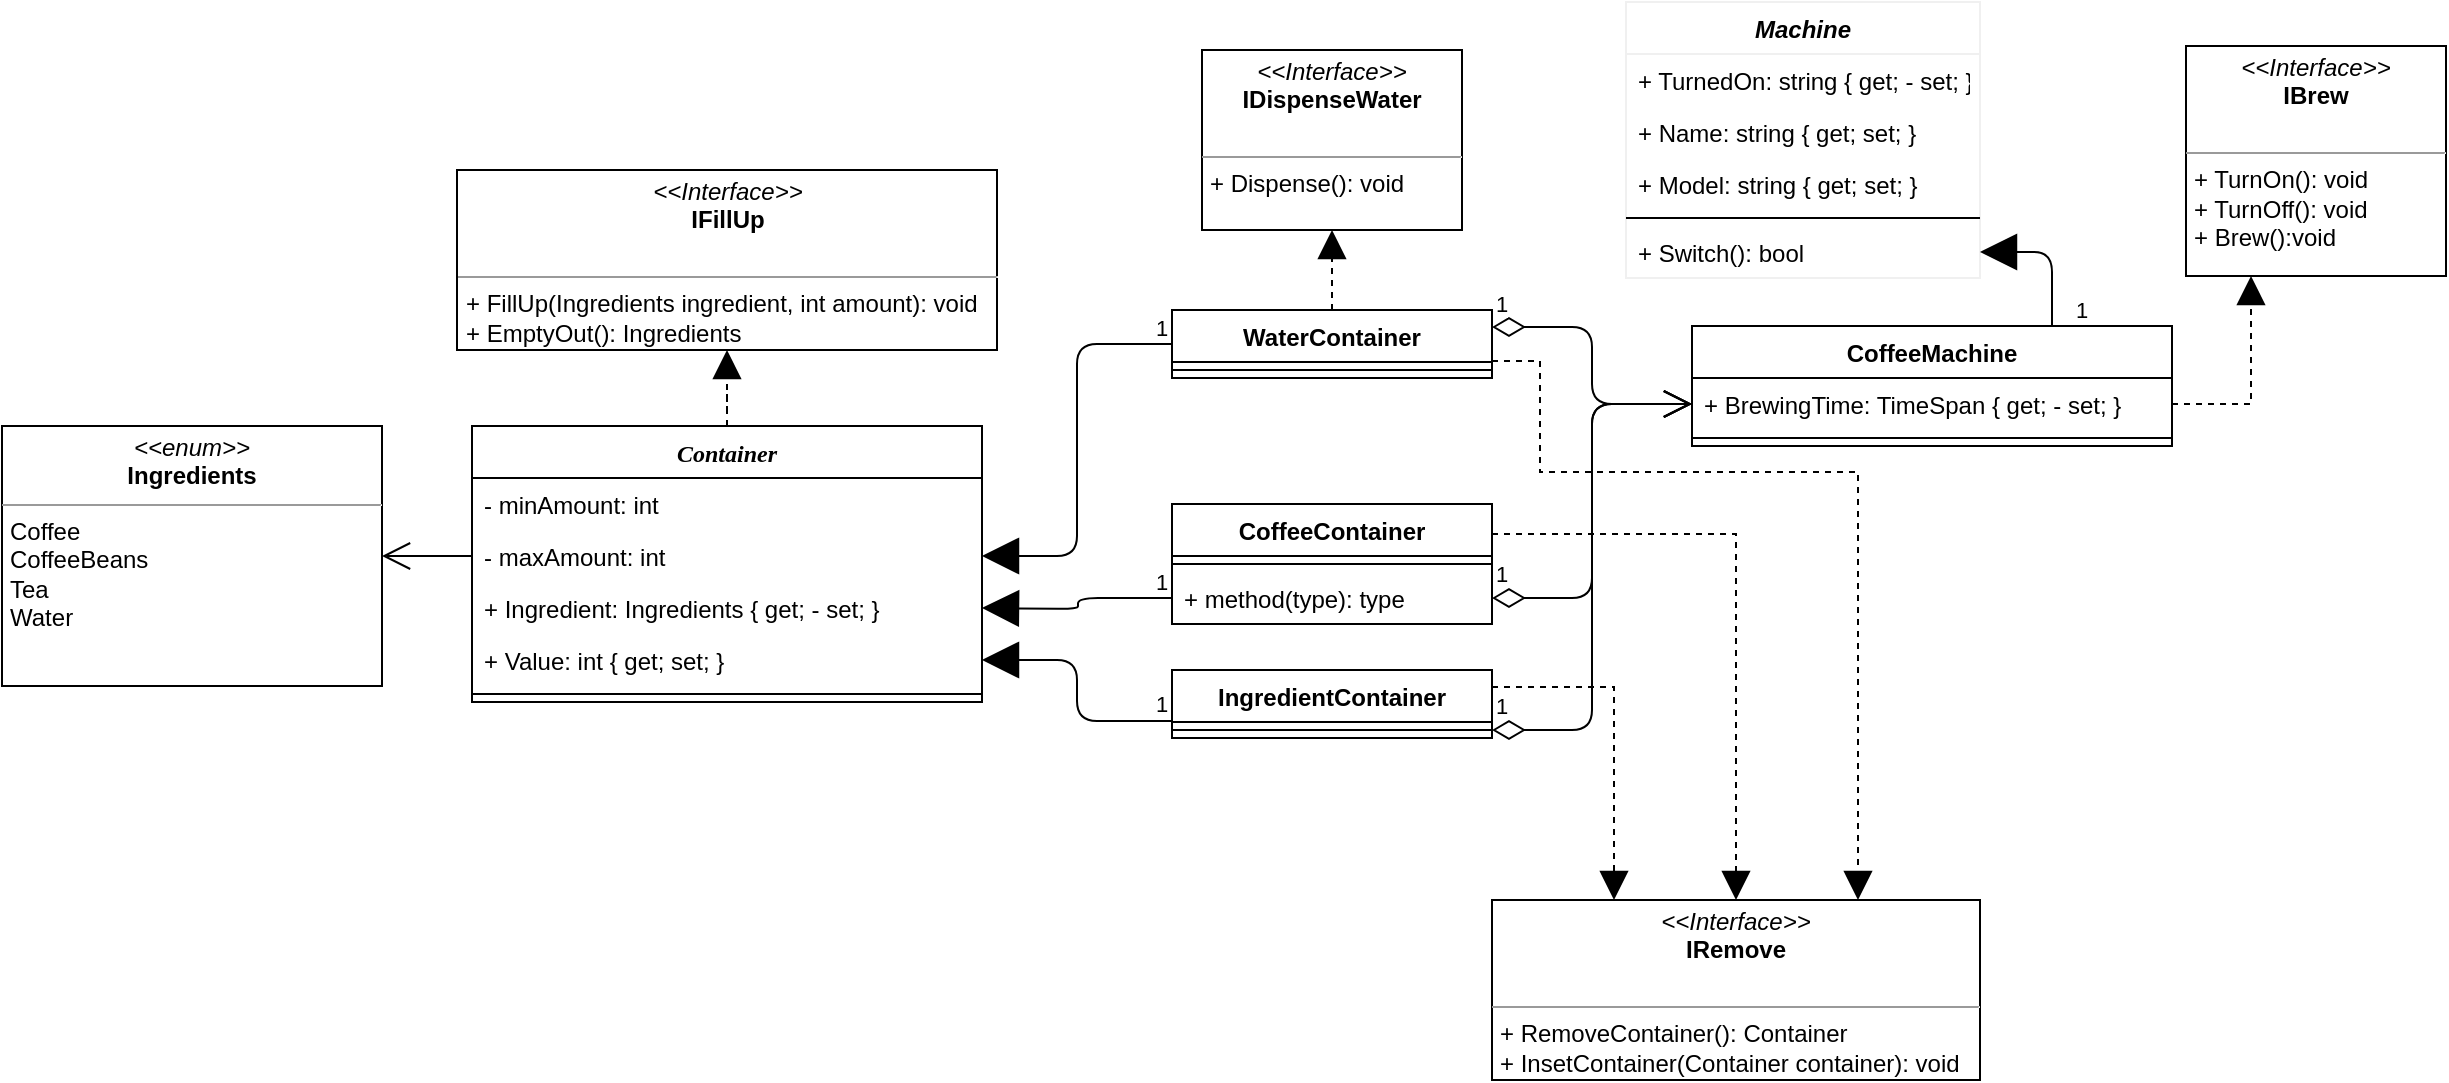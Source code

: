 <mxfile version="14.6.13" type="device"><diagram id="UkWZYOLAg8xxwm1OSkSY" name="Side-1"><mxGraphModel dx="2304" dy="1161" grid="0" gridSize="13" guides="1" tooltips="1" connect="1" arrows="1" fold="1" page="0" pageScale="1" pageWidth="827" pageHeight="1169" math="0" shadow="0"><root><mxCell id="0"/><mxCell id="1" parent="0"/><mxCell id="8fS_AqFAYr9VBcO0N6nb-1" value="CoffeeMachine" style="swimlane;fontStyle=1;align=center;verticalAlign=top;childLayout=stackLayout;horizontal=1;startSize=26;horizontalStack=0;resizeParent=1;resizeParentMax=0;resizeLast=0;collapsible=1;marginBottom=0;" vertex="1" parent="1"><mxGeometry x="370" y="58" width="240" height="60" as="geometry"/></mxCell><mxCell id="8fS_AqFAYr9VBcO0N6nb-2" value="+ BrewingTime: TimeSpan { get; - set; }" style="text;strokeColor=none;fillColor=none;align=left;verticalAlign=top;spacingLeft=4;spacingRight=4;overflow=hidden;rotatable=0;points=[[0,0.5],[1,0.5]];portConstraint=eastwest;" vertex="1" parent="8fS_AqFAYr9VBcO0N6nb-1"><mxGeometry y="26" width="240" height="26" as="geometry"/></mxCell><mxCell id="8fS_AqFAYr9VBcO0N6nb-3" value="" style="line;strokeWidth=1;fillColor=none;align=left;verticalAlign=middle;spacingTop=-1;spacingLeft=3;spacingRight=3;rotatable=0;labelPosition=right;points=[];portConstraint=eastwest;" vertex="1" parent="8fS_AqFAYr9VBcO0N6nb-1"><mxGeometry y="52" width="240" height="8" as="geometry"/></mxCell><mxCell id="8fS_AqFAYr9VBcO0N6nb-5" value="WaterContainer" style="swimlane;fontStyle=1;align=center;verticalAlign=top;childLayout=stackLayout;horizontal=1;startSize=26;horizontalStack=0;resizeParent=1;resizeParentMax=0;resizeLast=0;collapsible=1;marginBottom=0;" vertex="1" parent="1"><mxGeometry x="110" y="50" width="160" height="34" as="geometry"/></mxCell><mxCell id="8fS_AqFAYr9VBcO0N6nb-7" value="" style="line;strokeWidth=1;fillColor=none;align=left;verticalAlign=middle;spacingTop=-1;spacingLeft=3;spacingRight=3;rotatable=0;labelPosition=right;points=[];portConstraint=eastwest;" vertex="1" parent="8fS_AqFAYr9VBcO0N6nb-5"><mxGeometry y="26" width="160" height="8" as="geometry"/></mxCell><mxCell id="8fS_AqFAYr9VBcO0N6nb-9" value="IngredientContainer" style="swimlane;fontStyle=1;align=center;verticalAlign=top;childLayout=stackLayout;horizontal=1;startSize=26;horizontalStack=0;resizeParent=1;resizeParentMax=0;resizeLast=0;collapsible=1;marginBottom=0;" vertex="1" parent="1"><mxGeometry x="110" y="230" width="160" height="34" as="geometry"/></mxCell><mxCell id="8fS_AqFAYr9VBcO0N6nb-11" value="" style="line;strokeWidth=1;fillColor=none;align=left;verticalAlign=middle;spacingTop=-1;spacingLeft=3;spacingRight=3;rotatable=0;labelPosition=right;points=[];portConstraint=eastwest;" vertex="1" parent="8fS_AqFAYr9VBcO0N6nb-9"><mxGeometry y="26" width="160" height="8" as="geometry"/></mxCell><mxCell id="8fS_AqFAYr9VBcO0N6nb-13" value="CoffeeContainer" style="swimlane;fontStyle=1;align=center;verticalAlign=top;childLayout=stackLayout;horizontal=1;startSize=26;horizontalStack=0;resizeParent=1;resizeParentMax=0;resizeLast=0;collapsible=1;marginBottom=0;" vertex="1" parent="1"><mxGeometry x="110" y="147" width="160" height="60" as="geometry"/></mxCell><mxCell id="8fS_AqFAYr9VBcO0N6nb-15" value="" style="line;strokeWidth=1;fillColor=none;align=left;verticalAlign=middle;spacingTop=-1;spacingLeft=3;spacingRight=3;rotatable=0;labelPosition=right;points=[];portConstraint=eastwest;" vertex="1" parent="8fS_AqFAYr9VBcO0N6nb-13"><mxGeometry y="26" width="160" height="8" as="geometry"/></mxCell><mxCell id="8fS_AqFAYr9VBcO0N6nb-16" value="+ method(type): type" style="text;strokeColor=none;fillColor=none;align=left;verticalAlign=top;spacingLeft=4;spacingRight=4;overflow=hidden;rotatable=0;points=[[0,0.5],[1,0.5]];portConstraint=eastwest;" vertex="1" parent="8fS_AqFAYr9VBcO0N6nb-13"><mxGeometry y="34" width="160" height="26" as="geometry"/></mxCell><mxCell id="8fS_AqFAYr9VBcO0N6nb-30" style="edgeStyle=orthogonalEdgeStyle;rounded=0;orthogonalLoop=1;jettySize=auto;html=1;entryX=0.5;entryY=1;entryDx=0;entryDy=0;endArrow=block;endFill=1;endSize=12;dashed=1;" edge="1" parent="1" source="8fS_AqFAYr9VBcO0N6nb-26" target="8fS_AqFAYr9VBcO0N6nb-45"><mxGeometry relative="1" as="geometry"><mxPoint x="-65" y="56" as="targetPoint"/></mxGeometry></mxCell><mxCell id="8fS_AqFAYr9VBcO0N6nb-26" value="Container" style="swimlane;fontStyle=3;align=center;verticalAlign=middle;childLayout=stackLayout;horizontal=1;startSize=26;horizontalStack=0;resizeParent=1;resizeParentMax=0;resizeLast=0;collapsible=1;marginBottom=0;fontFamily=Times New Roman;" vertex="1" parent="1"><mxGeometry x="-240" y="108" width="255" height="138" as="geometry"/></mxCell><mxCell id="8fS_AqFAYr9VBcO0N6nb-6" value="- minAmount: int" style="text;strokeColor=none;fillColor=none;align=left;verticalAlign=top;spacingLeft=4;spacingRight=4;overflow=hidden;rotatable=0;points=[[0,0.5],[1,0.5]];portConstraint=eastwest;" vertex="1" parent="8fS_AqFAYr9VBcO0N6nb-26"><mxGeometry y="26" width="255" height="26" as="geometry"/></mxCell><mxCell id="8fS_AqFAYr9VBcO0N6nb-18" value="- maxAmount: int" style="text;strokeColor=none;fillColor=none;align=left;verticalAlign=top;spacingLeft=4;spacingRight=4;overflow=hidden;rotatable=0;points=[[0,0.5],[1,0.5]];portConstraint=eastwest;" vertex="1" parent="8fS_AqFAYr9VBcO0N6nb-26"><mxGeometry y="52" width="255" height="26" as="geometry"/></mxCell><mxCell id="8fS_AqFAYr9VBcO0N6nb-48" value="+ Ingredient: Ingredients { get; - set; }" style="text;strokeColor=none;fillColor=none;align=left;verticalAlign=top;spacingLeft=4;spacingRight=4;overflow=hidden;rotatable=0;points=[[0,0.5],[1,0.5]];portConstraint=eastwest;" vertex="1" parent="8fS_AqFAYr9VBcO0N6nb-26"><mxGeometry y="78" width="255" height="26" as="geometry"/></mxCell><mxCell id="8fS_AqFAYr9VBcO0N6nb-17" value="+ Value: int { get; set; }" style="text;strokeColor=none;fillColor=none;align=left;verticalAlign=top;spacingLeft=4;spacingRight=4;overflow=hidden;rotatable=0;points=[[0,0.5],[1,0.5]];portConstraint=eastwest;" vertex="1" parent="8fS_AqFAYr9VBcO0N6nb-26"><mxGeometry y="104" width="255" height="26" as="geometry"/></mxCell><mxCell id="8fS_AqFAYr9VBcO0N6nb-28" value="" style="line;strokeWidth=1;fillColor=none;align=left;verticalAlign=middle;spacingTop=-1;spacingLeft=3;spacingRight=3;rotatable=0;labelPosition=right;points=[];portConstraint=eastwest;" vertex="1" parent="8fS_AqFAYr9VBcO0N6nb-26"><mxGeometry y="130" width="255" height="8" as="geometry"/></mxCell><mxCell id="8fS_AqFAYr9VBcO0N6nb-42" value="1" style="endArrow=open;html=1;endSize=12;startArrow=diamondThin;startSize=14;startFill=0;edgeStyle=orthogonalEdgeStyle;align=left;verticalAlign=bottom;exitX=1;exitY=0.25;exitDx=0;exitDy=0;entryX=0;entryY=0.5;entryDx=0;entryDy=0;" edge="1" parent="1" source="8fS_AqFAYr9VBcO0N6nb-5" target="8fS_AqFAYr9VBcO0N6nb-2"><mxGeometry x="-1" y="3" relative="1" as="geometry"><mxPoint x="270" y="97" as="sourcePoint"/><mxPoint x="360" y="130" as="targetPoint"/></mxGeometry></mxCell><mxCell id="8fS_AqFAYr9VBcO0N6nb-43" value="1" style="endArrow=open;html=1;endSize=12;startArrow=diamondThin;startSize=14;startFill=0;edgeStyle=orthogonalEdgeStyle;align=left;verticalAlign=bottom;exitX=1;exitY=0.5;exitDx=0;exitDy=0;entryX=0;entryY=0.5;entryDx=0;entryDy=0;" edge="1" parent="1" source="8fS_AqFAYr9VBcO0N6nb-16" target="8fS_AqFAYr9VBcO0N6nb-2"><mxGeometry x="-1" y="3" relative="1" as="geometry"><mxPoint x="310" y="230" as="sourcePoint"/><mxPoint x="410" y="230" as="targetPoint"/></mxGeometry></mxCell><mxCell id="8fS_AqFAYr9VBcO0N6nb-44" value="1" style="endArrow=open;html=1;endSize=12;startArrow=diamondThin;startSize=14;startFill=0;edgeStyle=orthogonalEdgeStyle;align=left;verticalAlign=bottom;entryX=0;entryY=0.5;entryDx=0;entryDy=0;" edge="1" parent="1" source="8fS_AqFAYr9VBcO0N6nb-11" target="8fS_AqFAYr9VBcO0N6nb-2"><mxGeometry x="-1" y="3" relative="1" as="geometry"><mxPoint x="270" y="269" as="sourcePoint"/><mxPoint x="390" y="117" as="targetPoint"/></mxGeometry></mxCell><mxCell id="8fS_AqFAYr9VBcO0N6nb-45" value="&lt;p style=&quot;margin: 0px ; margin-top: 4px ; text-align: center&quot;&gt;&lt;i&gt;&amp;lt;&amp;lt;Interface&amp;gt;&amp;gt;&lt;/i&gt;&lt;br&gt;&lt;b&gt;IFillUp&lt;/b&gt;&lt;/p&gt;&lt;br&gt;&lt;hr size=&quot;1&quot;&gt;&lt;p style=&quot;margin: 0px ; margin-left: 4px&quot;&gt;+ FillUp(Ingredients ingredient, int amount): void&lt;/p&gt;&lt;p style=&quot;margin: 0px ; margin-left: 4px&quot;&gt;+ EmptyOut(): Ingredients&lt;/p&gt;" style="verticalAlign=top;align=left;overflow=fill;fontSize=12;fontFamily=Helvetica;html=1;" vertex="1" parent="1"><mxGeometry x="-247.5" y="-20" width="270" height="90" as="geometry"/></mxCell><mxCell id="8fS_AqFAYr9VBcO0N6nb-46" value="&lt;p style=&quot;margin: 0px ; margin-top: 4px ; text-align: center&quot;&gt;&lt;i&gt;&amp;lt;&amp;lt;enum&amp;gt;&amp;gt;&lt;/i&gt;&lt;br&gt;&lt;b&gt;Ingredients&lt;/b&gt;&lt;/p&gt;&lt;hr size=&quot;1&quot;&gt;&lt;p style=&quot;margin: 0px ; margin-left: 4px&quot;&gt;Coffee&lt;/p&gt;&lt;p style=&quot;margin: 0px ; margin-left: 4px&quot;&gt;CoffeeBeans&lt;/p&gt;&lt;p style=&quot;margin: 0px ; margin-left: 4px&quot;&gt;Tea&lt;/p&gt;&lt;p style=&quot;margin: 0px ; margin-left: 4px&quot;&gt;Water&lt;/p&gt;" style="verticalAlign=top;align=left;overflow=fill;fontSize=12;fontFamily=Helvetica;html=1;" vertex="1" parent="1"><mxGeometry x="-475" y="108" width="190" height="130" as="geometry"/></mxCell><mxCell id="8fS_AqFAYr9VBcO0N6nb-49" value="" style="endArrow=open;endFill=1;endSize=12;html=1;entryX=1;entryY=0.5;entryDx=0;entryDy=0;exitX=0;exitY=0.5;exitDx=0;exitDy=0;" edge="1" parent="1" source="8fS_AqFAYr9VBcO0N6nb-18" target="8fS_AqFAYr9VBcO0N6nb-46"><mxGeometry width="160" relative="1" as="geometry"><mxPoint x="-430" y="260" as="sourcePoint"/><mxPoint x="-270" y="260" as="targetPoint"/></mxGeometry></mxCell><mxCell id="8fS_AqFAYr9VBcO0N6nb-51" value="" style="endArrow=block;endFill=1;html=1;edgeStyle=orthogonalEdgeStyle;align=left;verticalAlign=top;endSize=16;entryX=1;entryY=0.5;entryDx=0;entryDy=0;exitX=0;exitY=0.5;exitDx=0;exitDy=0;" edge="1" parent="1" source="8fS_AqFAYr9VBcO0N6nb-16"><mxGeometry x="-0.223" relative="1" as="geometry"><mxPoint x="-50" y="150" as="sourcePoint"/><mxPoint x="15" y="199" as="targetPoint"/><mxPoint as="offset"/></mxGeometry></mxCell><mxCell id="8fS_AqFAYr9VBcO0N6nb-52" value="1" style="edgeLabel;resizable=0;html=1;align=left;verticalAlign=bottom;" connectable="0" vertex="1" parent="8fS_AqFAYr9VBcO0N6nb-51"><mxGeometry x="-1" relative="1" as="geometry"><mxPoint x="-10" as="offset"/></mxGeometry></mxCell><mxCell id="8fS_AqFAYr9VBcO0N6nb-53" value="" style="endArrow=block;endFill=1;html=1;edgeStyle=orthogonalEdgeStyle;align=left;verticalAlign=top;endSize=16;entryX=1;entryY=0.5;entryDx=0;entryDy=0;exitX=0;exitY=0.5;exitDx=0;exitDy=0;" edge="1" parent="1" source="8fS_AqFAYr9VBcO0N6nb-5" target="8fS_AqFAYr9VBcO0N6nb-18"><mxGeometry x="-0.223" relative="1" as="geometry"><mxPoint x="110" y="97" as="sourcePoint"/><mxPoint x="22.5" y="340" as="targetPoint"/><mxPoint as="offset"/></mxGeometry></mxCell><mxCell id="8fS_AqFAYr9VBcO0N6nb-54" value="1" style="edgeLabel;resizable=0;html=1;align=left;verticalAlign=bottom;" connectable="0" vertex="1" parent="8fS_AqFAYr9VBcO0N6nb-53"><mxGeometry x="-1" relative="1" as="geometry"><mxPoint x="-10" as="offset"/></mxGeometry></mxCell><mxCell id="8fS_AqFAYr9VBcO0N6nb-55" value="" style="endArrow=block;endFill=1;html=1;edgeStyle=orthogonalEdgeStyle;align=left;verticalAlign=top;endSize=16;entryX=1;entryY=0.5;entryDx=0;entryDy=0;exitX=0;exitY=0.75;exitDx=0;exitDy=0;" edge="1" parent="1" source="8fS_AqFAYr9VBcO0N6nb-9" target="8fS_AqFAYr9VBcO0N6nb-17"><mxGeometry x="-0.223" relative="1" as="geometry"><mxPoint x="110" y="245" as="sourcePoint"/><mxPoint x="22.5" y="350" as="targetPoint"/><mxPoint as="offset"/></mxGeometry></mxCell><mxCell id="8fS_AqFAYr9VBcO0N6nb-56" value="1" style="edgeLabel;resizable=0;html=1;align=left;verticalAlign=bottom;" connectable="0" vertex="1" parent="8fS_AqFAYr9VBcO0N6nb-55"><mxGeometry x="-1" relative="1" as="geometry"><mxPoint x="-10" as="offset"/></mxGeometry></mxCell><mxCell id="8fS_AqFAYr9VBcO0N6nb-57" value="&lt;p style=&quot;margin: 4px 0px 0px&quot;&gt;&lt;/p&gt;&lt;div style=&quot;text-align: center&quot;&gt;&lt;i&gt;&amp;lt;&amp;lt;Interface&amp;gt;&amp;gt;&lt;/i&gt;&lt;/div&gt;&lt;div style=&quot;text-align: center&quot;&gt;&lt;b&gt;IDispenseWater&lt;/b&gt;&lt;/div&gt;&lt;br&gt;&lt;hr size=&quot;1&quot;&gt;&lt;p style=&quot;margin: 0px ; margin-left: 4px&quot;&gt;+ Dispense(): void&lt;/p&gt;" style="verticalAlign=top;align=left;overflow=fill;fontSize=12;fontFamily=Helvetica;html=1;" vertex="1" parent="1"><mxGeometry x="125" y="-80" width="130" height="90" as="geometry"/></mxCell><mxCell id="8fS_AqFAYr9VBcO0N6nb-58" value="" style="endArrow=block;dashed=1;endFill=1;endSize=12;html=1;entryX=0.5;entryY=1;entryDx=0;entryDy=0;exitX=0.5;exitY=0;exitDx=0;exitDy=0;" edge="1" parent="1" source="8fS_AqFAYr9VBcO0N6nb-5" target="8fS_AqFAYr9VBcO0N6nb-57"><mxGeometry width="160" relative="1" as="geometry"><mxPoint x="-50" y="150" as="sourcePoint"/><mxPoint x="110" y="150" as="targetPoint"/></mxGeometry></mxCell><mxCell id="8fS_AqFAYr9VBcO0N6nb-64" value="Machine" style="swimlane;fontStyle=3;align=center;verticalAlign=top;childLayout=stackLayout;horizontal=1;startSize=26;horizontalStack=0;resizeParent=1;resizeParentMax=0;resizeLast=0;collapsible=1;marginBottom=0;strokeColor=#f0f0f0;" vertex="1" parent="1"><mxGeometry x="337" y="-104" width="177" height="138" as="geometry"/></mxCell><mxCell id="8fS_AqFAYr9VBcO0N6nb-80" value="+ TurnedOn: string { get; - set; }" style="text;strokeColor=none;fillColor=none;align=left;verticalAlign=top;spacingLeft=4;spacingRight=4;overflow=hidden;rotatable=0;points=[[0,0.5],[1,0.5]];portConstraint=eastwest;" vertex="1" parent="8fS_AqFAYr9VBcO0N6nb-64"><mxGeometry y="26" width="177" height="26" as="geometry"/></mxCell><mxCell id="8fS_AqFAYr9VBcO0N6nb-65" value="+ Name: string { get; set; }" style="text;strokeColor=none;fillColor=none;align=left;verticalAlign=top;spacingLeft=4;spacingRight=4;overflow=hidden;rotatable=0;points=[[0,0.5],[1,0.5]];portConstraint=eastwest;" vertex="1" parent="8fS_AqFAYr9VBcO0N6nb-64"><mxGeometry y="52" width="177" height="26" as="geometry"/></mxCell><mxCell id="8fS_AqFAYr9VBcO0N6nb-69" value="+ Model: string { get; set; }" style="text;strokeColor=none;fillColor=none;align=left;verticalAlign=top;spacingLeft=4;spacingRight=4;overflow=hidden;rotatable=0;points=[[0,0.5],[1,0.5]];portConstraint=eastwest;" vertex="1" parent="8fS_AqFAYr9VBcO0N6nb-64"><mxGeometry y="78" width="177" height="26" as="geometry"/></mxCell><mxCell id="8fS_AqFAYr9VBcO0N6nb-66" value="" style="line;strokeWidth=1;fillColor=none;align=left;verticalAlign=middle;spacingTop=-1;spacingLeft=3;spacingRight=3;rotatable=0;labelPosition=right;points=[];portConstraint=eastwest;" vertex="1" parent="8fS_AqFAYr9VBcO0N6nb-64"><mxGeometry y="104" width="177" height="8" as="geometry"/></mxCell><mxCell id="8fS_AqFAYr9VBcO0N6nb-67" value="+ Switch(): bool" style="text;strokeColor=none;fillColor=none;align=left;verticalAlign=top;spacingLeft=4;spacingRight=4;overflow=hidden;rotatable=0;points=[[0,0.5],[1,0.5]];portConstraint=eastwest;" vertex="1" parent="8fS_AqFAYr9VBcO0N6nb-64"><mxGeometry y="112" width="177" height="26" as="geometry"/></mxCell><mxCell id="8fS_AqFAYr9VBcO0N6nb-73" value="" style="endArrow=block;endFill=1;html=1;edgeStyle=orthogonalEdgeStyle;align=left;verticalAlign=top;endSize=16;entryX=1;entryY=0.5;entryDx=0;entryDy=0;exitX=0.75;exitY=0;exitDx=0;exitDy=0;" edge="1" parent="1" source="8fS_AqFAYr9VBcO0N6nb-1" target="8fS_AqFAYr9VBcO0N6nb-67"><mxGeometry x="-0.223" relative="1" as="geometry"><mxPoint x="655" y="-13" as="sourcePoint"/><mxPoint x="560" y="63" as="targetPoint"/><mxPoint as="offset"/></mxGeometry></mxCell><mxCell id="8fS_AqFAYr9VBcO0N6nb-74" value="1" style="edgeLabel;resizable=0;html=1;align=left;verticalAlign=bottom;" connectable="0" vertex="1" parent="8fS_AqFAYr9VBcO0N6nb-73"><mxGeometry x="-1" relative="1" as="geometry"><mxPoint x="10" as="offset"/></mxGeometry></mxCell><mxCell id="8fS_AqFAYr9VBcO0N6nb-77" value="&lt;p style=&quot;margin: 4px 0px 0px&quot;&gt;&lt;/p&gt;&lt;div style=&quot;text-align: center&quot;&gt;&lt;i&gt;&amp;lt;&amp;lt;Interface&amp;gt;&amp;gt;&lt;/i&gt;&lt;/div&gt;&lt;div style=&quot;text-align: center&quot;&gt;&lt;b&gt;IBrew&lt;/b&gt;&lt;/div&gt;&lt;br&gt;&lt;hr size=&quot;1&quot;&gt;&lt;p style=&quot;margin: 0px ; margin-left: 4px&quot;&gt;+ TurnOn(): void&lt;/p&gt;&lt;p style=&quot;margin: 0px ; margin-left: 4px&quot;&gt;+ TurnOff(): void&lt;/p&gt;&lt;p style=&quot;margin: 0px ; margin-left: 4px&quot;&gt;+ Brew():void&amp;nbsp;&lt;/p&gt;" style="verticalAlign=top;align=left;overflow=fill;fontSize=12;fontFamily=Helvetica;html=1;" vertex="1" parent="1"><mxGeometry x="617" y="-82" width="130" height="115" as="geometry"/></mxCell><mxCell id="8fS_AqFAYr9VBcO0N6nb-81" style="edgeStyle=orthogonalEdgeStyle;rounded=0;orthogonalLoop=1;jettySize=auto;html=1;entryX=0.25;entryY=1;entryDx=0;entryDy=0;endArrow=block;endFill=1;endSize=12;dashed=1;exitX=1;exitY=0.5;exitDx=0;exitDy=0;" edge="1" parent="1" source="8fS_AqFAYr9VBcO0N6nb-2" target="8fS_AqFAYr9VBcO0N6nb-77"><mxGeometry relative="1" as="geometry"><mxPoint x="680" y="99" as="sourcePoint"/><mxPoint x="680" y="61" as="targetPoint"/></mxGeometry></mxCell><mxCell id="8fS_AqFAYr9VBcO0N6nb-86" value="&lt;p style=&quot;margin: 4px 0px 0px&quot;&gt;&lt;/p&gt;&lt;div style=&quot;text-align: center&quot;&gt;&lt;i&gt;&amp;lt;&amp;lt;Interface&amp;gt;&amp;gt;&lt;/i&gt;&lt;/div&gt;&lt;div style=&quot;text-align: center&quot;&gt;&lt;b&gt;IRemove&lt;/b&gt;&lt;/div&gt;&lt;br&gt;&lt;hr size=&quot;1&quot;&gt;&lt;p style=&quot;margin: 0px ; margin-left: 4px&quot;&gt;+ RemoveContainer(): Container&lt;/p&gt;&lt;p style=&quot;margin: 0px ; margin-left: 4px&quot;&gt;+ InsetContainer(Container container): void&lt;/p&gt;" style="verticalAlign=top;align=left;overflow=fill;fontSize=12;fontFamily=Helvetica;html=1;" vertex="1" parent="1"><mxGeometry x="270" y="345" width="244" height="90" as="geometry"/></mxCell><mxCell id="8fS_AqFAYr9VBcO0N6nb-87" style="edgeStyle=orthogonalEdgeStyle;rounded=0;orthogonalLoop=1;jettySize=auto;html=1;entryX=0.25;entryY=0;entryDx=0;entryDy=0;endArrow=block;endFill=1;endSize=12;dashed=1;exitX=1;exitY=0.25;exitDx=0;exitDy=0;" edge="1" parent="1" source="8fS_AqFAYr9VBcO0N6nb-9" target="8fS_AqFAYr9VBcO0N6nb-86"><mxGeometry relative="1" as="geometry"><mxPoint x="623" y="110" as="sourcePoint"/><mxPoint x="662.5" y="46" as="targetPoint"/></mxGeometry></mxCell><mxCell id="8fS_AqFAYr9VBcO0N6nb-88" style="edgeStyle=orthogonalEdgeStyle;rounded=0;orthogonalLoop=1;jettySize=auto;html=1;entryX=0.5;entryY=0;entryDx=0;entryDy=0;endArrow=block;endFill=1;endSize=12;dashed=1;exitX=1;exitY=0.25;exitDx=0;exitDy=0;" edge="1" parent="1" source="8fS_AqFAYr9VBcO0N6nb-13" target="8fS_AqFAYr9VBcO0N6nb-86"><mxGeometry relative="1" as="geometry"><mxPoint x="636" y="123" as="sourcePoint"/><mxPoint x="675.5" y="59" as="targetPoint"/></mxGeometry></mxCell><mxCell id="8fS_AqFAYr9VBcO0N6nb-89" style="edgeStyle=orthogonalEdgeStyle;rounded=0;orthogonalLoop=1;jettySize=auto;html=1;endArrow=block;endFill=1;endSize=12;dashed=1;exitX=1;exitY=0.75;exitDx=0;exitDy=0;entryX=0.75;entryY=0;entryDx=0;entryDy=0;" edge="1" parent="1" source="8fS_AqFAYr9VBcO0N6nb-5" target="8fS_AqFAYr9VBcO0N6nb-86"><mxGeometry relative="1" as="geometry"><mxPoint x="649" y="136" as="sourcePoint"/><mxPoint x="377" y="338" as="targetPoint"/><Array as="points"><mxPoint x="294" y="75"/><mxPoint x="294" y="131"/><mxPoint x="453" y="131"/></Array></mxGeometry></mxCell></root></mxGraphModel></diagram></mxfile>